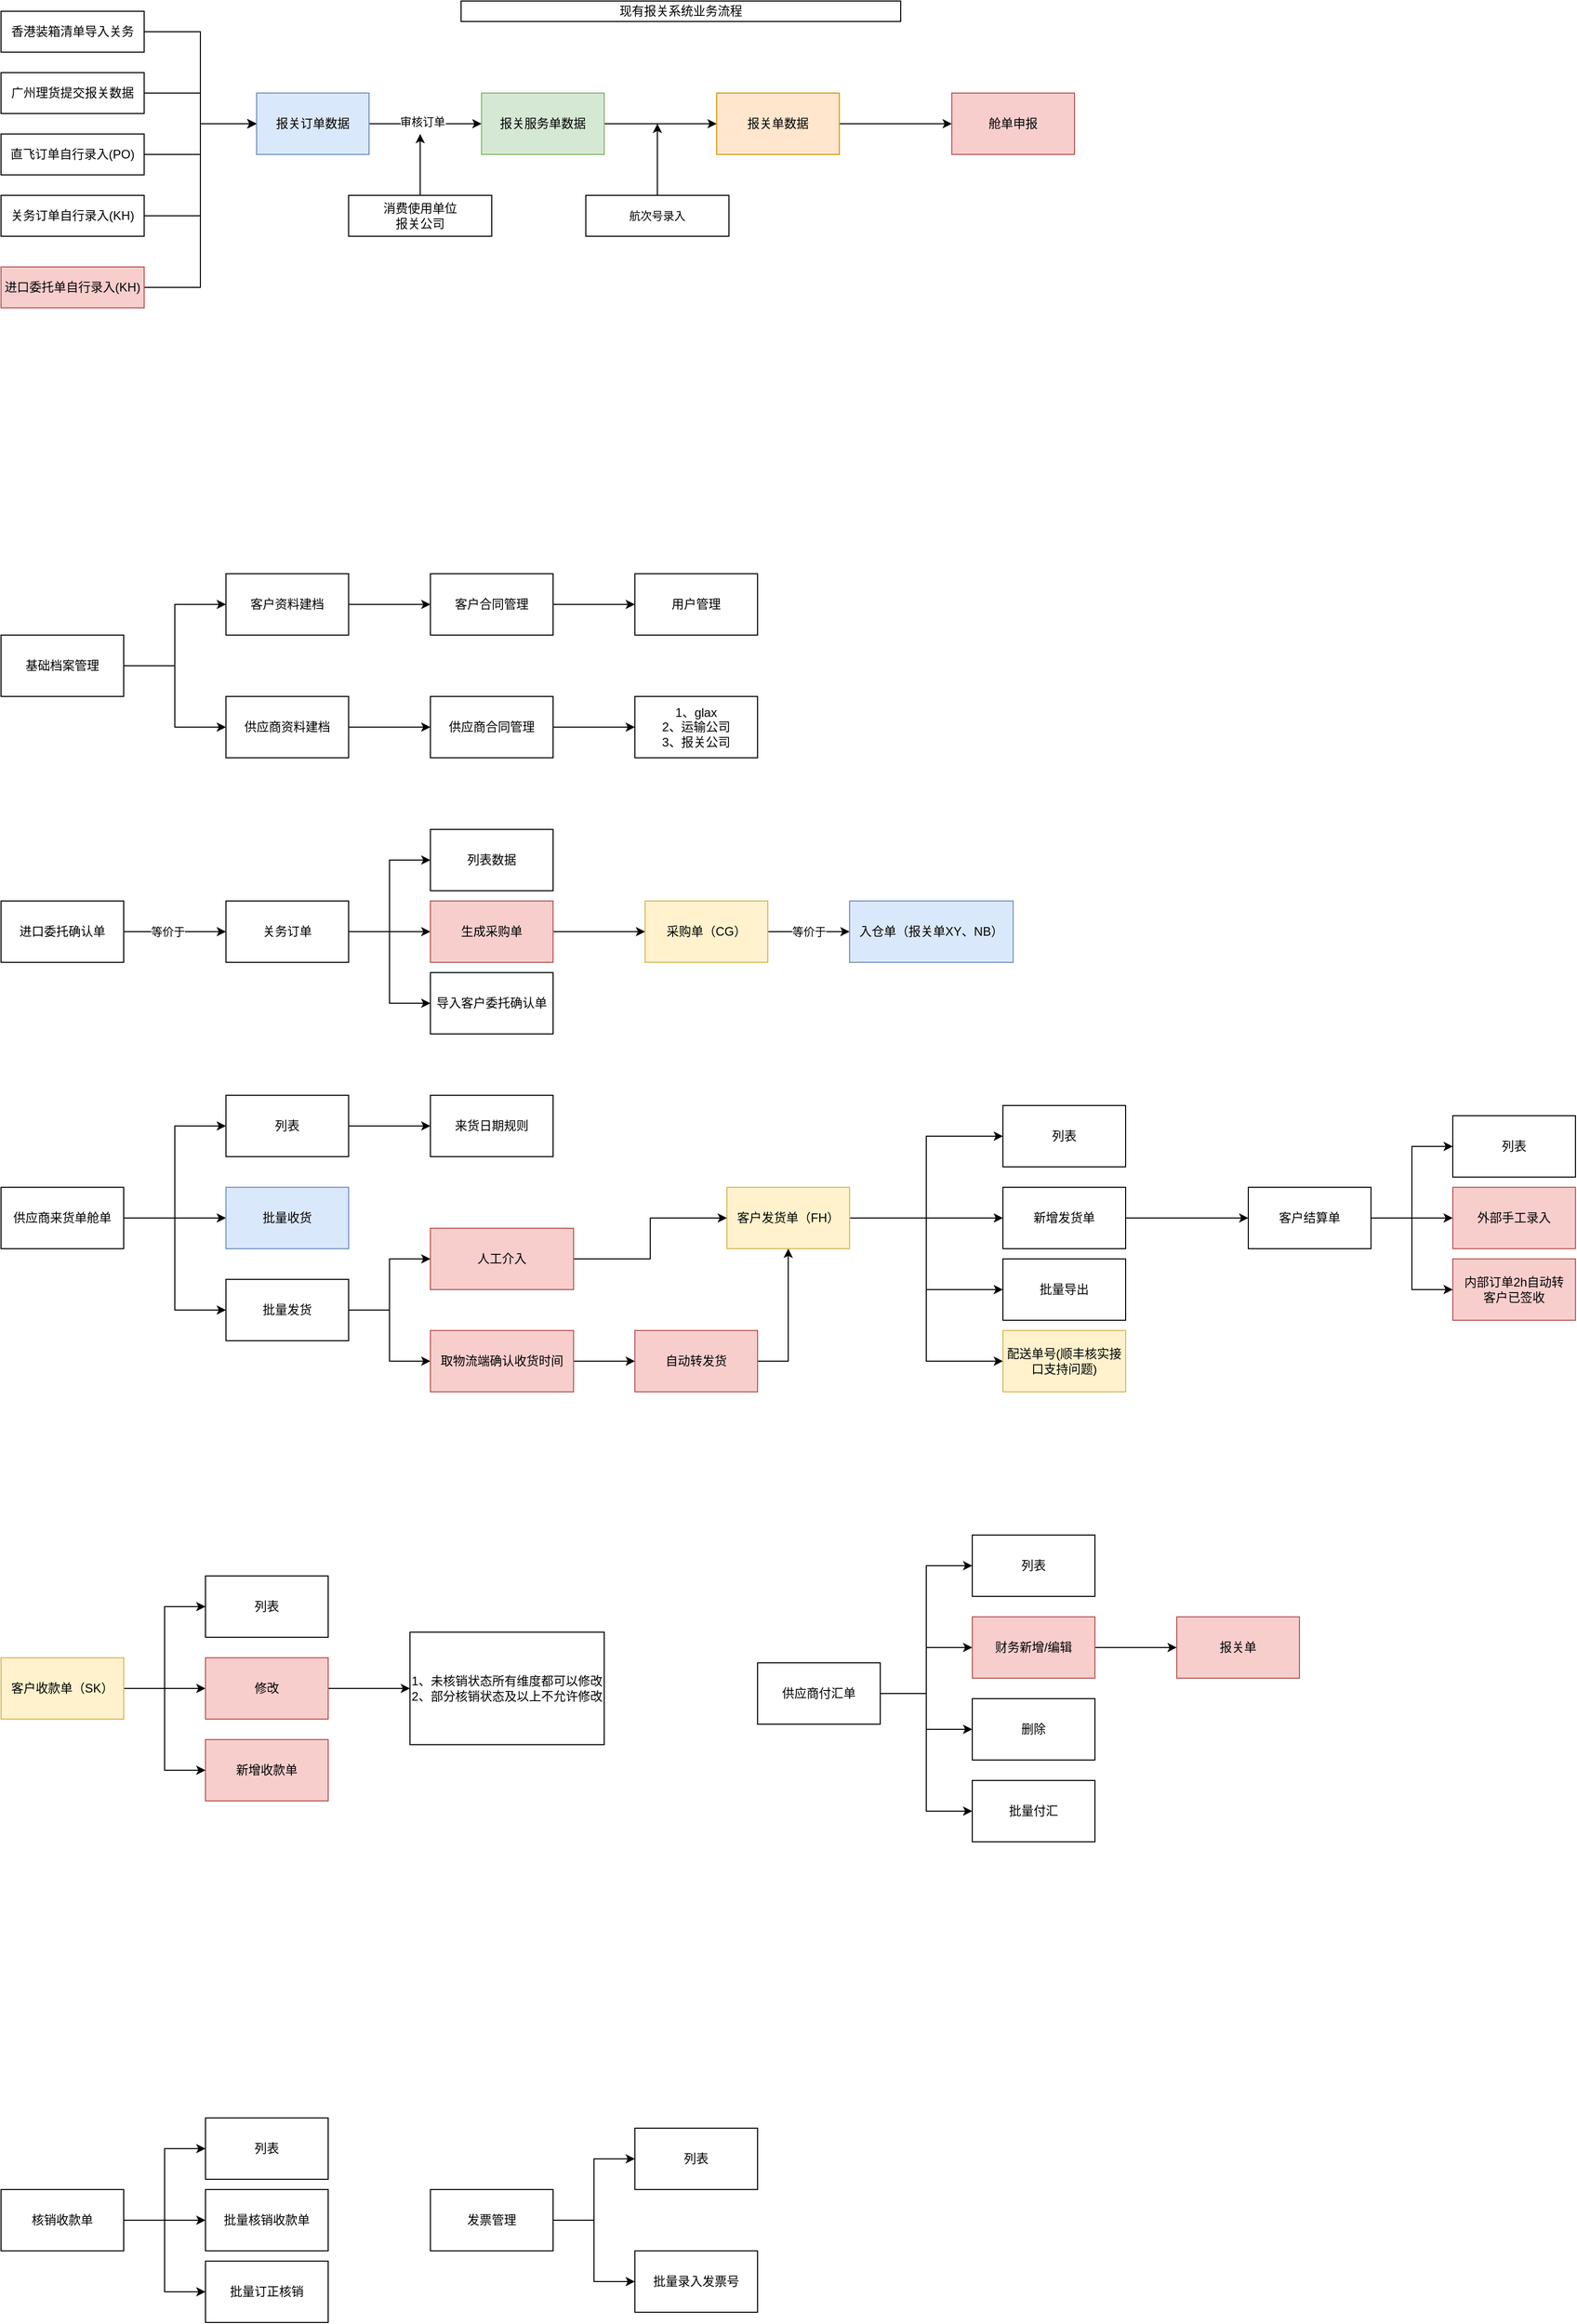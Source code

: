 <mxfile version="14.6.3" type="github">
  <diagram id="dDKk5qJWHUeZJMGwBxzV" name="Page-1">
    <mxGraphModel dx="1395" dy="722" grid="1" gridSize="10" guides="1" tooltips="1" connect="1" arrows="1" fold="1" page="1" pageScale="1" pageWidth="827" pageHeight="1169" math="0" shadow="0">
      <root>
        <mxCell id="0" />
        <mxCell id="1" parent="0" />
        <mxCell id="dxDvWX2JMSOas3GGoX1M-14" style="edgeStyle=orthogonalEdgeStyle;rounded=0;orthogonalLoop=1;jettySize=auto;html=1;exitX=1;exitY=0.5;exitDx=0;exitDy=0;entryX=0;entryY=0.5;entryDx=0;entryDy=0;" parent="1" source="dxDvWX2JMSOas3GGoX1M-2" target="dxDvWX2JMSOas3GGoX1M-7" edge="1">
          <mxGeometry relative="1" as="geometry" />
        </mxCell>
        <mxCell id="dxDvWX2JMSOas3GGoX1M-2" value="广州理货提交报关数据" style="rounded=0;whiteSpace=wrap;html=1;" parent="1" vertex="1">
          <mxGeometry x="40" y="70" width="140" height="40" as="geometry" />
        </mxCell>
        <mxCell id="dxDvWX2JMSOas3GGoX1M-13" style="edgeStyle=orthogonalEdgeStyle;rounded=0;orthogonalLoop=1;jettySize=auto;html=1;exitX=1;exitY=0.5;exitDx=0;exitDy=0;entryX=0;entryY=0.5;entryDx=0;entryDy=0;" parent="1" source="dxDvWX2JMSOas3GGoX1M-4" target="dxDvWX2JMSOas3GGoX1M-7" edge="1">
          <mxGeometry relative="1" as="geometry" />
        </mxCell>
        <mxCell id="dxDvWX2JMSOas3GGoX1M-4" value="香港装箱清单导入关务" style="rounded=0;whiteSpace=wrap;html=1;" parent="1" vertex="1">
          <mxGeometry x="40" y="10" width="140" height="40" as="geometry" />
        </mxCell>
        <mxCell id="dxDvWX2JMSOas3GGoX1M-15" style="edgeStyle=orthogonalEdgeStyle;rounded=0;orthogonalLoop=1;jettySize=auto;html=1;exitX=1;exitY=0.5;exitDx=0;exitDy=0;entryX=0;entryY=0.5;entryDx=0;entryDy=0;" parent="1" source="dxDvWX2JMSOas3GGoX1M-5" target="dxDvWX2JMSOas3GGoX1M-7" edge="1">
          <mxGeometry relative="1" as="geometry" />
        </mxCell>
        <mxCell id="dxDvWX2JMSOas3GGoX1M-5" value="直飞订单自行录入(PO)" style="rounded=0;whiteSpace=wrap;html=1;" parent="1" vertex="1">
          <mxGeometry x="40" y="130" width="140" height="40" as="geometry" />
        </mxCell>
        <mxCell id="dxDvWX2JMSOas3GGoX1M-16" style="edgeStyle=orthogonalEdgeStyle;rounded=0;orthogonalLoop=1;jettySize=auto;html=1;exitX=1;exitY=0.5;exitDx=0;exitDy=0;entryX=0;entryY=0.5;entryDx=0;entryDy=0;" parent="1" source="dxDvWX2JMSOas3GGoX1M-6" target="dxDvWX2JMSOas3GGoX1M-7" edge="1">
          <mxGeometry relative="1" as="geometry" />
        </mxCell>
        <mxCell id="dxDvWX2JMSOas3GGoX1M-6" value="关务订单自行录入(KH)" style="rounded=0;whiteSpace=wrap;html=1;" parent="1" vertex="1">
          <mxGeometry x="40" y="190" width="140" height="40" as="geometry" />
        </mxCell>
        <mxCell id="dxDvWX2JMSOas3GGoX1M-17" style="edgeStyle=orthogonalEdgeStyle;rounded=0;orthogonalLoop=1;jettySize=auto;html=1;exitX=1;exitY=0.5;exitDx=0;exitDy=0;entryX=0;entryY=0.5;entryDx=0;entryDy=0;" parent="1" source="dxDvWX2JMSOas3GGoX1M-7" target="dxDvWX2JMSOas3GGoX1M-8" edge="1">
          <mxGeometry relative="1" as="geometry" />
        </mxCell>
        <mxCell id="dxDvWX2JMSOas3GGoX1M-20" value="审核订单" style="edgeLabel;html=1;align=center;verticalAlign=middle;resizable=0;points=[];" parent="dxDvWX2JMSOas3GGoX1M-17" vertex="1" connectable="0">
          <mxGeometry x="-0.25" y="2" relative="1" as="geometry">
            <mxPoint x="10" as="offset" />
          </mxGeometry>
        </mxCell>
        <mxCell id="dxDvWX2JMSOas3GGoX1M-7" value="报关订单数据" style="rounded=0;whiteSpace=wrap;html=1;fillColor=#dae8fc;strokeColor=#6c8ebf;" parent="1" vertex="1">
          <mxGeometry x="290" y="90" width="110" height="60" as="geometry" />
        </mxCell>
        <mxCell id="dxDvWX2JMSOas3GGoX1M-18" style="edgeStyle=orthogonalEdgeStyle;rounded=0;orthogonalLoop=1;jettySize=auto;html=1;exitX=1;exitY=0.5;exitDx=0;exitDy=0;" parent="1" source="dxDvWX2JMSOas3GGoX1M-8" target="dxDvWX2JMSOas3GGoX1M-11" edge="1">
          <mxGeometry relative="1" as="geometry" />
        </mxCell>
        <mxCell id="dxDvWX2JMSOas3GGoX1M-8" value="报关服务单数据" style="rounded=0;whiteSpace=wrap;html=1;fillColor=#d5e8d4;strokeColor=#82b366;" parent="1" vertex="1">
          <mxGeometry x="510" y="90" width="120" height="60" as="geometry" />
        </mxCell>
        <mxCell id="ek6Z7KHhxHEzL8YJrjh7-17" style="edgeStyle=orthogonalEdgeStyle;rounded=0;orthogonalLoop=1;jettySize=auto;html=1;exitX=1;exitY=0.5;exitDx=0;exitDy=0;" edge="1" parent="1" source="dxDvWX2JMSOas3GGoX1M-11" target="dxDvWX2JMSOas3GGoX1M-12">
          <mxGeometry relative="1" as="geometry" />
        </mxCell>
        <mxCell id="dxDvWX2JMSOas3GGoX1M-11" value="报关单数据" style="rounded=0;whiteSpace=wrap;html=1;fillColor=#ffe6cc;strokeColor=#d79b00;" parent="1" vertex="1">
          <mxGeometry x="740" y="90" width="120" height="60" as="geometry" />
        </mxCell>
        <mxCell id="dxDvWX2JMSOas3GGoX1M-12" value="舱单申报" style="rounded=0;whiteSpace=wrap;html=1;fillColor=#f8cecc;strokeColor=#b85450;" parent="1" vertex="1">
          <mxGeometry x="970" y="90" width="120" height="60" as="geometry" />
        </mxCell>
        <mxCell id="dxDvWX2JMSOas3GGoX1M-24" value="现有报关系统业务流程" style="rounded=0;whiteSpace=wrap;html=1;" parent="1" vertex="1">
          <mxGeometry x="490" width="430" height="20" as="geometry" />
        </mxCell>
        <mxCell id="ek6Z7KHhxHEzL8YJrjh7-9" style="edgeStyle=orthogonalEdgeStyle;rounded=0;orthogonalLoop=1;jettySize=auto;html=1;exitX=0.5;exitY=0;exitDx=0;exitDy=0;" edge="1" parent="1">
          <mxGeometry relative="1" as="geometry">
            <mxPoint x="450" y="130" as="targetPoint" />
            <mxPoint x="450" y="190" as="sourcePoint" />
          </mxGeometry>
        </mxCell>
        <mxCell id="ek6Z7KHhxHEzL8YJrjh7-11" value="消费使用单位&lt;br&gt;报关公司" style="rounded=0;whiteSpace=wrap;html=1;" vertex="1" parent="1">
          <mxGeometry x="380" y="190" width="140" height="40" as="geometry" />
        </mxCell>
        <mxCell id="ek6Z7KHhxHEzL8YJrjh7-15" style="edgeStyle=orthogonalEdgeStyle;rounded=0;orthogonalLoop=1;jettySize=auto;html=1;exitX=0.5;exitY=0;exitDx=0;exitDy=0;" edge="1" parent="1" source="ek6Z7KHhxHEzL8YJrjh7-14">
          <mxGeometry relative="1" as="geometry">
            <mxPoint x="682" y="120" as="targetPoint" />
          </mxGeometry>
        </mxCell>
        <mxCell id="ek6Z7KHhxHEzL8YJrjh7-14" value="&lt;span style=&quot;font-size: 11px ; background-color: rgb(255 , 255 , 255)&quot;&gt;航次号录入&lt;/span&gt;" style="rounded=0;whiteSpace=wrap;html=1;" vertex="1" parent="1">
          <mxGeometry x="612" y="190" width="140" height="40" as="geometry" />
        </mxCell>
        <mxCell id="ek6Z7KHhxHEzL8YJrjh7-27" style="edgeStyle=orthogonalEdgeStyle;rounded=0;orthogonalLoop=1;jettySize=auto;html=1;exitX=1;exitY=0.5;exitDx=0;exitDy=0;entryX=0;entryY=0.5;entryDx=0;entryDy=0;" edge="1" parent="1" source="ek6Z7KHhxHEzL8YJrjh7-18" target="ek6Z7KHhxHEzL8YJrjh7-19">
          <mxGeometry relative="1" as="geometry" />
        </mxCell>
        <mxCell id="ek6Z7KHhxHEzL8YJrjh7-28" style="edgeStyle=orthogonalEdgeStyle;rounded=0;orthogonalLoop=1;jettySize=auto;html=1;exitX=1;exitY=0.5;exitDx=0;exitDy=0;entryX=0;entryY=0.5;entryDx=0;entryDy=0;" edge="1" parent="1" source="ek6Z7KHhxHEzL8YJrjh7-18" target="ek6Z7KHhxHEzL8YJrjh7-20">
          <mxGeometry relative="1" as="geometry" />
        </mxCell>
        <mxCell id="ek6Z7KHhxHEzL8YJrjh7-18" value="基础档案管理" style="rounded=0;whiteSpace=wrap;html=1;" vertex="1" parent="1">
          <mxGeometry x="40" y="620" width="120" height="60" as="geometry" />
        </mxCell>
        <mxCell id="ek6Z7KHhxHEzL8YJrjh7-26" value="" style="edgeStyle=orthogonalEdgeStyle;rounded=0;orthogonalLoop=1;jettySize=auto;html=1;" edge="1" parent="1" source="ek6Z7KHhxHEzL8YJrjh7-19" target="ek6Z7KHhxHEzL8YJrjh7-25">
          <mxGeometry relative="1" as="geometry" />
        </mxCell>
        <mxCell id="ek6Z7KHhxHEzL8YJrjh7-19" value="客户资料建档" style="rounded=0;whiteSpace=wrap;html=1;" vertex="1" parent="1">
          <mxGeometry x="260" y="560" width="120" height="60" as="geometry" />
        </mxCell>
        <mxCell id="ek6Z7KHhxHEzL8YJrjh7-22" value="" style="edgeStyle=orthogonalEdgeStyle;rounded=0;orthogonalLoop=1;jettySize=auto;html=1;" edge="1" parent="1" source="ek6Z7KHhxHEzL8YJrjh7-20" target="ek6Z7KHhxHEzL8YJrjh7-21">
          <mxGeometry relative="1" as="geometry" />
        </mxCell>
        <mxCell id="ek6Z7KHhxHEzL8YJrjh7-20" value="供应商资料建档" style="rounded=0;whiteSpace=wrap;html=1;" vertex="1" parent="1">
          <mxGeometry x="260" y="680" width="120" height="60" as="geometry" />
        </mxCell>
        <mxCell id="ek6Z7KHhxHEzL8YJrjh7-117" value="" style="edgeStyle=orthogonalEdgeStyle;rounded=0;orthogonalLoop=1;jettySize=auto;html=1;" edge="1" parent="1" source="ek6Z7KHhxHEzL8YJrjh7-21" target="ek6Z7KHhxHEzL8YJrjh7-116">
          <mxGeometry relative="1" as="geometry" />
        </mxCell>
        <mxCell id="ek6Z7KHhxHEzL8YJrjh7-21" value="供应商合同管理" style="rounded=0;whiteSpace=wrap;html=1;" vertex="1" parent="1">
          <mxGeometry x="460" y="680" width="120" height="60" as="geometry" />
        </mxCell>
        <mxCell id="ek6Z7KHhxHEzL8YJrjh7-119" value="" style="edgeStyle=orthogonalEdgeStyle;rounded=0;orthogonalLoop=1;jettySize=auto;html=1;" edge="1" parent="1" source="ek6Z7KHhxHEzL8YJrjh7-25" target="ek6Z7KHhxHEzL8YJrjh7-118">
          <mxGeometry relative="1" as="geometry" />
        </mxCell>
        <mxCell id="ek6Z7KHhxHEzL8YJrjh7-25" value="客户合同管理" style="rounded=0;whiteSpace=wrap;html=1;" vertex="1" parent="1">
          <mxGeometry x="460" y="560" width="120" height="60" as="geometry" />
        </mxCell>
        <mxCell id="ek6Z7KHhxHEzL8YJrjh7-35" value="" style="edgeStyle=orthogonalEdgeStyle;rounded=0;orthogonalLoop=1;jettySize=auto;html=1;" edge="1" parent="1" source="ek6Z7KHhxHEzL8YJrjh7-32" target="ek6Z7KHhxHEzL8YJrjh7-34">
          <mxGeometry relative="1" as="geometry" />
        </mxCell>
        <mxCell id="ek6Z7KHhxHEzL8YJrjh7-36" value="等价于" style="edgeLabel;html=1;align=center;verticalAlign=middle;resizable=0;points=[];" vertex="1" connectable="0" parent="ek6Z7KHhxHEzL8YJrjh7-35">
          <mxGeometry x="-0.15" y="-5" relative="1" as="geometry">
            <mxPoint y="-5" as="offset" />
          </mxGeometry>
        </mxCell>
        <mxCell id="ek6Z7KHhxHEzL8YJrjh7-32" value="进口委托确认单" style="rounded=0;whiteSpace=wrap;html=1;" vertex="1" parent="1">
          <mxGeometry x="40" y="880" width="120" height="60" as="geometry" />
        </mxCell>
        <mxCell id="ek6Z7KHhxHEzL8YJrjh7-63" style="edgeStyle=orthogonalEdgeStyle;rounded=0;orthogonalLoop=1;jettySize=auto;html=1;exitX=1;exitY=0.5;exitDx=0;exitDy=0;entryX=0;entryY=0.5;entryDx=0;entryDy=0;" edge="1" parent="1" source="ek6Z7KHhxHEzL8YJrjh7-33" target="ek6Z7KHhxHEzL8YJrjh7-61">
          <mxGeometry relative="1" as="geometry" />
        </mxCell>
        <mxCell id="ek6Z7KHhxHEzL8YJrjh7-64" style="edgeStyle=orthogonalEdgeStyle;rounded=0;orthogonalLoop=1;jettySize=auto;html=1;exitX=1;exitY=0.5;exitDx=0;exitDy=0;entryX=0;entryY=0.5;entryDx=0;entryDy=0;" edge="1" parent="1" source="ek6Z7KHhxHEzL8YJrjh7-33" target="ek6Z7KHhxHEzL8YJrjh7-62">
          <mxGeometry relative="1" as="geometry" />
        </mxCell>
        <mxCell id="ek6Z7KHhxHEzL8YJrjh7-65" style="edgeStyle=orthogonalEdgeStyle;rounded=0;orthogonalLoop=1;jettySize=auto;html=1;exitX=1;exitY=0.5;exitDx=0;exitDy=0;entryX=0;entryY=0.5;entryDx=0;entryDy=0;" edge="1" parent="1" source="ek6Z7KHhxHEzL8YJrjh7-33" target="ek6Z7KHhxHEzL8YJrjh7-47">
          <mxGeometry relative="1" as="geometry" />
        </mxCell>
        <mxCell id="ek6Z7KHhxHEzL8YJrjh7-33" value="供应商来货单舱单" style="rounded=0;whiteSpace=wrap;html=1;" vertex="1" parent="1">
          <mxGeometry x="40" y="1160" width="120" height="60" as="geometry" />
        </mxCell>
        <mxCell id="ek6Z7KHhxHEzL8YJrjh7-41" style="edgeStyle=orthogonalEdgeStyle;rounded=0;orthogonalLoop=1;jettySize=auto;html=1;exitX=1;exitY=0.5;exitDx=0;exitDy=0;entryX=0;entryY=0.5;entryDx=0;entryDy=0;" edge="1" parent="1" source="ek6Z7KHhxHEzL8YJrjh7-34" target="ek6Z7KHhxHEzL8YJrjh7-37">
          <mxGeometry relative="1" as="geometry" />
        </mxCell>
        <mxCell id="ek6Z7KHhxHEzL8YJrjh7-42" style="edgeStyle=orthogonalEdgeStyle;rounded=0;orthogonalLoop=1;jettySize=auto;html=1;exitX=1;exitY=0.5;exitDx=0;exitDy=0;" edge="1" parent="1" source="ek6Z7KHhxHEzL8YJrjh7-34" target="ek6Z7KHhxHEzL8YJrjh7-40">
          <mxGeometry relative="1" as="geometry" />
        </mxCell>
        <mxCell id="ek6Z7KHhxHEzL8YJrjh7-60" style="edgeStyle=orthogonalEdgeStyle;rounded=0;orthogonalLoop=1;jettySize=auto;html=1;exitX=1;exitY=0.5;exitDx=0;exitDy=0;entryX=0;entryY=0.5;entryDx=0;entryDy=0;" edge="1" parent="1" source="ek6Z7KHhxHEzL8YJrjh7-34" target="ek6Z7KHhxHEzL8YJrjh7-59">
          <mxGeometry relative="1" as="geometry" />
        </mxCell>
        <mxCell id="ek6Z7KHhxHEzL8YJrjh7-34" value="关务订单" style="whiteSpace=wrap;html=1;rounded=0;" vertex="1" parent="1">
          <mxGeometry x="260" y="880" width="120" height="60" as="geometry" />
        </mxCell>
        <mxCell id="ek6Z7KHhxHEzL8YJrjh7-37" value="列表数据" style="whiteSpace=wrap;html=1;rounded=0;" vertex="1" parent="1">
          <mxGeometry x="460" y="810" width="120" height="60" as="geometry" />
        </mxCell>
        <mxCell id="ek6Z7KHhxHEzL8YJrjh7-66" style="edgeStyle=orthogonalEdgeStyle;rounded=0;orthogonalLoop=1;jettySize=auto;html=1;exitX=1;exitY=0.5;exitDx=0;exitDy=0;" edge="1" parent="1" source="ek6Z7KHhxHEzL8YJrjh7-40" target="ek6Z7KHhxHEzL8YJrjh7-43">
          <mxGeometry relative="1" as="geometry" />
        </mxCell>
        <mxCell id="ek6Z7KHhxHEzL8YJrjh7-40" value="生成采购单" style="whiteSpace=wrap;html=1;rounded=0;fillColor=#f8cecc;strokeColor=#b85450;" vertex="1" parent="1">
          <mxGeometry x="460" y="880" width="120" height="60" as="geometry" />
        </mxCell>
        <mxCell id="ek6Z7KHhxHEzL8YJrjh7-45" value="&lt;meta charset=&quot;utf-8&quot;&gt;&lt;span style=&quot;color: rgb(0, 0, 0); font-family: helvetica; font-size: 11px; font-style: normal; font-weight: 400; letter-spacing: normal; text-align: center; text-indent: 0px; text-transform: none; word-spacing: 0px; background-color: rgb(255, 255, 255); display: inline; float: none;&quot;&gt;等价于&lt;/span&gt;" style="edgeStyle=orthogonalEdgeStyle;rounded=0;orthogonalLoop=1;jettySize=auto;html=1;" edge="1" parent="1" source="ek6Z7KHhxHEzL8YJrjh7-43" target="ek6Z7KHhxHEzL8YJrjh7-44">
          <mxGeometry relative="1" as="geometry" />
        </mxCell>
        <mxCell id="ek6Z7KHhxHEzL8YJrjh7-43" value="采购单（CG）" style="rounded=0;whiteSpace=wrap;html=1;fillColor=#fff2cc;strokeColor=#d6b656;" vertex="1" parent="1">
          <mxGeometry x="670" y="880" width="120" height="60" as="geometry" />
        </mxCell>
        <mxCell id="ek6Z7KHhxHEzL8YJrjh7-44" value="入仓单（报关单XY、NB）" style="rounded=0;whiteSpace=wrap;html=1;fillColor=#dae8fc;strokeColor=#6c8ebf;" vertex="1" parent="1">
          <mxGeometry x="870" y="880" width="160" height="60" as="geometry" />
        </mxCell>
        <mxCell id="ek6Z7KHhxHEzL8YJrjh7-130" value="" style="edgeStyle=orthogonalEdgeStyle;rounded=0;orthogonalLoop=1;jettySize=auto;html=1;" edge="1" parent="1" source="ek6Z7KHhxHEzL8YJrjh7-47" target="ek6Z7KHhxHEzL8YJrjh7-129">
          <mxGeometry relative="1" as="geometry" />
        </mxCell>
        <mxCell id="ek6Z7KHhxHEzL8YJrjh7-47" value="列表" style="whiteSpace=wrap;html=1;rounded=0;" vertex="1" parent="1">
          <mxGeometry x="260" y="1070" width="120" height="60" as="geometry" />
        </mxCell>
        <mxCell id="ek6Z7KHhxHEzL8YJrjh7-75" value="" style="edgeStyle=orthogonalEdgeStyle;rounded=0;orthogonalLoop=1;jettySize=auto;html=1;" edge="1" parent="1" source="ek6Z7KHhxHEzL8YJrjh7-50" target="ek6Z7KHhxHEzL8YJrjh7-74">
          <mxGeometry relative="1" as="geometry" />
        </mxCell>
        <mxCell id="ek6Z7KHhxHEzL8YJrjh7-78" style="edgeStyle=orthogonalEdgeStyle;rounded=0;orthogonalLoop=1;jettySize=auto;html=1;exitX=1;exitY=0.5;exitDx=0;exitDy=0;entryX=0;entryY=0.5;entryDx=0;entryDy=0;" edge="1" parent="1" source="ek6Z7KHhxHEzL8YJrjh7-50" target="ek6Z7KHhxHEzL8YJrjh7-76">
          <mxGeometry relative="1" as="geometry" />
        </mxCell>
        <mxCell id="ek6Z7KHhxHEzL8YJrjh7-79" style="edgeStyle=orthogonalEdgeStyle;rounded=0;orthogonalLoop=1;jettySize=auto;html=1;exitX=1;exitY=0.5;exitDx=0;exitDy=0;entryX=0;entryY=0.5;entryDx=0;entryDy=0;" edge="1" parent="1" source="ek6Z7KHhxHEzL8YJrjh7-50" target="ek6Z7KHhxHEzL8YJrjh7-77">
          <mxGeometry relative="1" as="geometry" />
        </mxCell>
        <mxCell id="ek6Z7KHhxHEzL8YJrjh7-50" value="客户收款单（SK）" style="rounded=0;whiteSpace=wrap;html=1;fillColor=#fff2cc;strokeColor=#d6b656;" vertex="1" parent="1">
          <mxGeometry x="40" y="1620" width="120" height="60" as="geometry" />
        </mxCell>
        <mxCell id="ek6Z7KHhxHEzL8YJrjh7-81" value="" style="edgeStyle=orthogonalEdgeStyle;rounded=0;orthogonalLoop=1;jettySize=auto;html=1;" edge="1" parent="1" source="ek6Z7KHhxHEzL8YJrjh7-51" target="ek6Z7KHhxHEzL8YJrjh7-80">
          <mxGeometry relative="1" as="geometry">
            <Array as="points">
              <mxPoint x="1420" y="1190" />
              <mxPoint x="1420" y="1120" />
            </Array>
          </mxGeometry>
        </mxCell>
        <mxCell id="ek6Z7KHhxHEzL8YJrjh7-83" style="edgeStyle=orthogonalEdgeStyle;rounded=0;orthogonalLoop=1;jettySize=auto;html=1;exitX=1;exitY=0.5;exitDx=0;exitDy=0;entryX=0;entryY=0.5;entryDx=0;entryDy=0;" edge="1" parent="1" source="ek6Z7KHhxHEzL8YJrjh7-51" target="ek6Z7KHhxHEzL8YJrjh7-82">
          <mxGeometry relative="1" as="geometry" />
        </mxCell>
        <mxCell id="ek6Z7KHhxHEzL8YJrjh7-111" style="edgeStyle=orthogonalEdgeStyle;rounded=0;orthogonalLoop=1;jettySize=auto;html=1;exitX=1;exitY=0.5;exitDx=0;exitDy=0;entryX=0;entryY=0.5;entryDx=0;entryDy=0;" edge="1" parent="1" source="ek6Z7KHhxHEzL8YJrjh7-51" target="ek6Z7KHhxHEzL8YJrjh7-110">
          <mxGeometry relative="1" as="geometry" />
        </mxCell>
        <mxCell id="ek6Z7KHhxHEzL8YJrjh7-51" value="客户结算单" style="rounded=0;whiteSpace=wrap;html=1;" vertex="1" parent="1">
          <mxGeometry x="1260" y="1160" width="120" height="60" as="geometry" />
        </mxCell>
        <mxCell id="ek6Z7KHhxHEzL8YJrjh7-91" style="edgeStyle=orthogonalEdgeStyle;rounded=0;orthogonalLoop=1;jettySize=auto;html=1;exitX=1;exitY=0.5;exitDx=0;exitDy=0;entryX=0;entryY=0.5;entryDx=0;entryDy=0;" edge="1" parent="1" source="ek6Z7KHhxHEzL8YJrjh7-52" target="ek6Z7KHhxHEzL8YJrjh7-86">
          <mxGeometry relative="1" as="geometry" />
        </mxCell>
        <mxCell id="ek6Z7KHhxHEzL8YJrjh7-92" style="edgeStyle=orthogonalEdgeStyle;rounded=0;orthogonalLoop=1;jettySize=auto;html=1;exitX=1;exitY=0.5;exitDx=0;exitDy=0;entryX=0;entryY=0.5;entryDx=0;entryDy=0;" edge="1" parent="1" source="ek6Z7KHhxHEzL8YJrjh7-52" target="ek6Z7KHhxHEzL8YJrjh7-87">
          <mxGeometry relative="1" as="geometry" />
        </mxCell>
        <mxCell id="ek6Z7KHhxHEzL8YJrjh7-93" style="edgeStyle=orthogonalEdgeStyle;rounded=0;orthogonalLoop=1;jettySize=auto;html=1;exitX=1;exitY=0.5;exitDx=0;exitDy=0;entryX=0;entryY=0.5;entryDx=0;entryDy=0;" edge="1" parent="1" source="ek6Z7KHhxHEzL8YJrjh7-52" target="ek6Z7KHhxHEzL8YJrjh7-84">
          <mxGeometry relative="1" as="geometry" />
        </mxCell>
        <mxCell id="ek6Z7KHhxHEzL8YJrjh7-115" style="edgeStyle=orthogonalEdgeStyle;rounded=0;orthogonalLoop=1;jettySize=auto;html=1;exitX=1;exitY=0.5;exitDx=0;exitDy=0;entryX=0;entryY=0.5;entryDx=0;entryDy=0;" edge="1" parent="1" source="ek6Z7KHhxHEzL8YJrjh7-52" target="ek6Z7KHhxHEzL8YJrjh7-114">
          <mxGeometry relative="1" as="geometry" />
        </mxCell>
        <mxCell id="ek6Z7KHhxHEzL8YJrjh7-52" value="供应商付汇单" style="rounded=0;whiteSpace=wrap;html=1;" vertex="1" parent="1">
          <mxGeometry x="780" y="1625" width="120" height="60" as="geometry" />
        </mxCell>
        <mxCell id="ek6Z7KHhxHEzL8YJrjh7-100" style="edgeStyle=orthogonalEdgeStyle;rounded=0;orthogonalLoop=1;jettySize=auto;html=1;exitX=1;exitY=0.5;exitDx=0;exitDy=0;entryX=0;entryY=0.5;entryDx=0;entryDy=0;" edge="1" parent="1" source="ek6Z7KHhxHEzL8YJrjh7-53" target="ek6Z7KHhxHEzL8YJrjh7-98">
          <mxGeometry relative="1" as="geometry" />
        </mxCell>
        <mxCell id="ek6Z7KHhxHEzL8YJrjh7-101" style="edgeStyle=orthogonalEdgeStyle;rounded=0;orthogonalLoop=1;jettySize=auto;html=1;exitX=1;exitY=0.5;exitDx=0;exitDy=0;entryX=0;entryY=0.5;entryDx=0;entryDy=0;" edge="1" parent="1" source="ek6Z7KHhxHEzL8YJrjh7-53" target="ek6Z7KHhxHEzL8YJrjh7-99">
          <mxGeometry relative="1" as="geometry" />
        </mxCell>
        <mxCell id="ek6Z7KHhxHEzL8YJrjh7-53" value="发票管理" style="rounded=0;whiteSpace=wrap;html=1;" vertex="1" parent="1">
          <mxGeometry x="460" y="2140" width="120" height="60" as="geometry" />
        </mxCell>
        <mxCell id="ek6Z7KHhxHEzL8YJrjh7-104" style="edgeStyle=orthogonalEdgeStyle;rounded=0;orthogonalLoop=1;jettySize=auto;html=1;exitX=1;exitY=0.5;exitDx=0;exitDy=0;entryX=0;entryY=0.5;entryDx=0;entryDy=0;" edge="1" parent="1" source="ek6Z7KHhxHEzL8YJrjh7-54" target="ek6Z7KHhxHEzL8YJrjh7-102">
          <mxGeometry relative="1" as="geometry" />
        </mxCell>
        <mxCell id="ek6Z7KHhxHEzL8YJrjh7-105" style="edgeStyle=orthogonalEdgeStyle;rounded=0;orthogonalLoop=1;jettySize=auto;html=1;exitX=1;exitY=0.5;exitDx=0;exitDy=0;entryX=0;entryY=0.5;entryDx=0;entryDy=0;" edge="1" parent="1" source="ek6Z7KHhxHEzL8YJrjh7-54" target="ek6Z7KHhxHEzL8YJrjh7-103">
          <mxGeometry relative="1" as="geometry" />
        </mxCell>
        <mxCell id="ek6Z7KHhxHEzL8YJrjh7-107" style="edgeStyle=orthogonalEdgeStyle;rounded=0;orthogonalLoop=1;jettySize=auto;html=1;exitX=1;exitY=0.5;exitDx=0;exitDy=0;entryX=0;entryY=0.5;entryDx=0;entryDy=0;" edge="1" parent="1" source="ek6Z7KHhxHEzL8YJrjh7-54" target="ek6Z7KHhxHEzL8YJrjh7-106">
          <mxGeometry relative="1" as="geometry" />
        </mxCell>
        <mxCell id="ek6Z7KHhxHEzL8YJrjh7-54" value="核销收款单" style="rounded=0;whiteSpace=wrap;html=1;" vertex="1" parent="1">
          <mxGeometry x="40" y="2140" width="120" height="60" as="geometry" />
        </mxCell>
        <mxCell id="ek6Z7KHhxHEzL8YJrjh7-69" value="" style="edgeStyle=orthogonalEdgeStyle;rounded=0;orthogonalLoop=1;jettySize=auto;html=1;" edge="1" parent="1" source="ek6Z7KHhxHEzL8YJrjh7-55" target="ek6Z7KHhxHEzL8YJrjh7-68">
          <mxGeometry relative="1" as="geometry" />
        </mxCell>
        <mxCell id="ek6Z7KHhxHEzL8YJrjh7-71" style="edgeStyle=orthogonalEdgeStyle;rounded=0;orthogonalLoop=1;jettySize=auto;html=1;exitX=1;exitY=0.5;exitDx=0;exitDy=0;entryX=0;entryY=0.5;entryDx=0;entryDy=0;" edge="1" parent="1" source="ek6Z7KHhxHEzL8YJrjh7-55" target="ek6Z7KHhxHEzL8YJrjh7-70">
          <mxGeometry relative="1" as="geometry" />
        </mxCell>
        <mxCell id="ek6Z7KHhxHEzL8YJrjh7-73" style="edgeStyle=orthogonalEdgeStyle;rounded=0;orthogonalLoop=1;jettySize=auto;html=1;exitX=1;exitY=0.5;exitDx=0;exitDy=0;entryX=0;entryY=0.5;entryDx=0;entryDy=0;" edge="1" parent="1" source="ek6Z7KHhxHEzL8YJrjh7-55" target="ek6Z7KHhxHEzL8YJrjh7-72">
          <mxGeometry relative="1" as="geometry" />
        </mxCell>
        <mxCell id="ek6Z7KHhxHEzL8YJrjh7-149" style="edgeStyle=orthogonalEdgeStyle;rounded=0;orthogonalLoop=1;jettySize=auto;html=1;exitX=1;exitY=0.5;exitDx=0;exitDy=0;entryX=0;entryY=0.5;entryDx=0;entryDy=0;" edge="1" parent="1" source="ek6Z7KHhxHEzL8YJrjh7-55" target="ek6Z7KHhxHEzL8YJrjh7-148">
          <mxGeometry relative="1" as="geometry" />
        </mxCell>
        <mxCell id="ek6Z7KHhxHEzL8YJrjh7-55" value="客户发货单（FH）" style="rounded=0;whiteSpace=wrap;html=1;fillColor=#fff2cc;strokeColor=#d6b656;" vertex="1" parent="1">
          <mxGeometry x="750" y="1160" width="120" height="60" as="geometry" />
        </mxCell>
        <mxCell id="ek6Z7KHhxHEzL8YJrjh7-59" value="导入客户委托确认单" style="whiteSpace=wrap;html=1;rounded=0;" vertex="1" parent="1">
          <mxGeometry x="460" y="950" width="120" height="60" as="geometry" />
        </mxCell>
        <mxCell id="ek6Z7KHhxHEzL8YJrjh7-61" value="批量收货" style="whiteSpace=wrap;html=1;rounded=0;fillColor=#dae8fc;strokeColor=#6c8ebf;" vertex="1" parent="1">
          <mxGeometry x="260" y="1160" width="120" height="60" as="geometry" />
        </mxCell>
        <mxCell id="ek6Z7KHhxHEzL8YJrjh7-138" style="edgeStyle=orthogonalEdgeStyle;rounded=0;orthogonalLoop=1;jettySize=auto;html=1;exitX=1;exitY=0.5;exitDx=0;exitDy=0;" edge="1" parent="1" source="ek6Z7KHhxHEzL8YJrjh7-62" target="ek6Z7KHhxHEzL8YJrjh7-137">
          <mxGeometry relative="1" as="geometry" />
        </mxCell>
        <mxCell id="ek6Z7KHhxHEzL8YJrjh7-139" style="edgeStyle=orthogonalEdgeStyle;rounded=0;orthogonalLoop=1;jettySize=auto;html=1;exitX=1;exitY=0.5;exitDx=0;exitDy=0;entryX=0;entryY=0.5;entryDx=0;entryDy=0;" edge="1" parent="1" source="ek6Z7KHhxHEzL8YJrjh7-62" target="ek6Z7KHhxHEzL8YJrjh7-133">
          <mxGeometry relative="1" as="geometry" />
        </mxCell>
        <mxCell id="ek6Z7KHhxHEzL8YJrjh7-62" value="批量发货" style="whiteSpace=wrap;html=1;rounded=0;" vertex="1" parent="1">
          <mxGeometry x="260" y="1250" width="120" height="60" as="geometry" />
        </mxCell>
        <mxCell id="ek6Z7KHhxHEzL8YJrjh7-108" style="edgeStyle=orthogonalEdgeStyle;rounded=0;orthogonalLoop=1;jettySize=auto;html=1;exitX=1;exitY=0.5;exitDx=0;exitDy=0;" edge="1" parent="1" source="ek6Z7KHhxHEzL8YJrjh7-68" target="ek6Z7KHhxHEzL8YJrjh7-51">
          <mxGeometry relative="1" as="geometry" />
        </mxCell>
        <mxCell id="ek6Z7KHhxHEzL8YJrjh7-68" value="新增发货单" style="rounded=0;whiteSpace=wrap;html=1;" vertex="1" parent="1">
          <mxGeometry x="1020" y="1160" width="120" height="60" as="geometry" />
        </mxCell>
        <mxCell id="ek6Z7KHhxHEzL8YJrjh7-70" value="列表" style="rounded=0;whiteSpace=wrap;html=1;" vertex="1" parent="1">
          <mxGeometry x="1020" y="1080" width="120" height="60" as="geometry" />
        </mxCell>
        <mxCell id="ek6Z7KHhxHEzL8YJrjh7-72" value="批量导出" style="rounded=0;whiteSpace=wrap;html=1;" vertex="1" parent="1">
          <mxGeometry x="1020" y="1230" width="120" height="60" as="geometry" />
        </mxCell>
        <mxCell id="ek6Z7KHhxHEzL8YJrjh7-151" value="" style="edgeStyle=orthogonalEdgeStyle;rounded=0;orthogonalLoop=1;jettySize=auto;html=1;" edge="1" parent="1" source="ek6Z7KHhxHEzL8YJrjh7-74" target="ek6Z7KHhxHEzL8YJrjh7-150">
          <mxGeometry relative="1" as="geometry" />
        </mxCell>
        <mxCell id="ek6Z7KHhxHEzL8YJrjh7-74" value="修改" style="rounded=0;whiteSpace=wrap;html=1;fillColor=#f8cecc;strokeColor=#b85450;" vertex="1" parent="1">
          <mxGeometry x="240" y="1620" width="120" height="60" as="geometry" />
        </mxCell>
        <mxCell id="ek6Z7KHhxHEzL8YJrjh7-76" value="列表" style="rounded=0;whiteSpace=wrap;html=1;" vertex="1" parent="1">
          <mxGeometry x="240" y="1540" width="120" height="60" as="geometry" />
        </mxCell>
        <mxCell id="ek6Z7KHhxHEzL8YJrjh7-77" value="新增收款单" style="rounded=0;whiteSpace=wrap;html=1;fillColor=#f8cecc;strokeColor=#b85450;" vertex="1" parent="1">
          <mxGeometry x="240" y="1700" width="120" height="60" as="geometry" />
        </mxCell>
        <mxCell id="ek6Z7KHhxHEzL8YJrjh7-80" value="列表" style="rounded=0;whiteSpace=wrap;html=1;" vertex="1" parent="1">
          <mxGeometry x="1460" y="1090" width="120" height="60" as="geometry" />
        </mxCell>
        <mxCell id="ek6Z7KHhxHEzL8YJrjh7-82" value="外部手工录入" style="rounded=0;whiteSpace=wrap;html=1;fillColor=#f8cecc;strokeColor=#b85450;" vertex="1" parent="1">
          <mxGeometry x="1460" y="1160" width="120" height="60" as="geometry" />
        </mxCell>
        <mxCell id="ek6Z7KHhxHEzL8YJrjh7-84" value="列表" style="rounded=0;whiteSpace=wrap;html=1;" vertex="1" parent="1">
          <mxGeometry x="990" y="1500" width="120" height="60" as="geometry" />
        </mxCell>
        <mxCell id="ek6Z7KHhxHEzL8YJrjh7-113" value="" style="edgeStyle=orthogonalEdgeStyle;rounded=0;orthogonalLoop=1;jettySize=auto;html=1;" edge="1" parent="1" source="ek6Z7KHhxHEzL8YJrjh7-86" target="ek6Z7KHhxHEzL8YJrjh7-112">
          <mxGeometry relative="1" as="geometry" />
        </mxCell>
        <mxCell id="ek6Z7KHhxHEzL8YJrjh7-86" value="财务新增/编辑" style="rounded=0;whiteSpace=wrap;html=1;fillColor=#f8cecc;strokeColor=#b85450;" vertex="1" parent="1">
          <mxGeometry x="990" y="1580" width="120" height="60" as="geometry" />
        </mxCell>
        <mxCell id="ek6Z7KHhxHEzL8YJrjh7-87" value="删除" style="rounded=0;whiteSpace=wrap;html=1;" vertex="1" parent="1">
          <mxGeometry x="990" y="1660" width="120" height="60" as="geometry" />
        </mxCell>
        <mxCell id="ek6Z7KHhxHEzL8YJrjh7-98" value="列表" style="rounded=0;whiteSpace=wrap;html=1;" vertex="1" parent="1">
          <mxGeometry x="660" y="2080" width="120" height="60" as="geometry" />
        </mxCell>
        <mxCell id="ek6Z7KHhxHEzL8YJrjh7-99" value="批量录入发票号" style="rounded=0;whiteSpace=wrap;html=1;" vertex="1" parent="1">
          <mxGeometry x="660" y="2200" width="120" height="60" as="geometry" />
        </mxCell>
        <mxCell id="ek6Z7KHhxHEzL8YJrjh7-102" value="列表" style="rounded=0;whiteSpace=wrap;html=1;" vertex="1" parent="1">
          <mxGeometry x="240" y="2070" width="120" height="60" as="geometry" />
        </mxCell>
        <mxCell id="ek6Z7KHhxHEzL8YJrjh7-103" value="批量核销收款单" style="rounded=0;whiteSpace=wrap;html=1;" vertex="1" parent="1">
          <mxGeometry x="240" y="2140" width="120" height="60" as="geometry" />
        </mxCell>
        <mxCell id="ek6Z7KHhxHEzL8YJrjh7-106" value="批量订正核销" style="rounded=0;whiteSpace=wrap;html=1;" vertex="1" parent="1">
          <mxGeometry x="240" y="2210" width="120" height="60" as="geometry" />
        </mxCell>
        <mxCell id="ek6Z7KHhxHEzL8YJrjh7-110" value="内部订单2h自动转&lt;br&gt;客户已签收" style="rounded=0;whiteSpace=wrap;html=1;fillColor=#f8cecc;strokeColor=#b85450;" vertex="1" parent="1">
          <mxGeometry x="1460" y="1230" width="120" height="60" as="geometry" />
        </mxCell>
        <mxCell id="ek6Z7KHhxHEzL8YJrjh7-112" value="报关单" style="whiteSpace=wrap;html=1;rounded=0;strokeColor=#b85450;fillColor=#f8cecc;" vertex="1" parent="1">
          <mxGeometry x="1190" y="1580" width="120" height="60" as="geometry" />
        </mxCell>
        <mxCell id="ek6Z7KHhxHEzL8YJrjh7-114" value="批量付汇" style="rounded=0;whiteSpace=wrap;html=1;" vertex="1" parent="1">
          <mxGeometry x="990" y="1740" width="120" height="60" as="geometry" />
        </mxCell>
        <mxCell id="ek6Z7KHhxHEzL8YJrjh7-116" value="1、glax&lt;br&gt;2、运输公司&lt;br&gt;3、报关公司" style="whiteSpace=wrap;html=1;rounded=0;" vertex="1" parent="1">
          <mxGeometry x="660" y="680" width="120" height="60" as="geometry" />
        </mxCell>
        <mxCell id="ek6Z7KHhxHEzL8YJrjh7-118" value="用户管理" style="whiteSpace=wrap;html=1;rounded=0;" vertex="1" parent="1">
          <mxGeometry x="660" y="560" width="120" height="60" as="geometry" />
        </mxCell>
        <mxCell id="ek6Z7KHhxHEzL8YJrjh7-122" style="edgeStyle=orthogonalEdgeStyle;rounded=0;orthogonalLoop=1;jettySize=auto;html=1;exitX=1;exitY=0.5;exitDx=0;exitDy=0;entryX=0;entryY=0.5;entryDx=0;entryDy=0;" edge="1" parent="1" source="ek6Z7KHhxHEzL8YJrjh7-121" target="dxDvWX2JMSOas3GGoX1M-7">
          <mxGeometry relative="1" as="geometry" />
        </mxCell>
        <mxCell id="ek6Z7KHhxHEzL8YJrjh7-121" value="进口委托单自行录入(KH)" style="rounded=0;whiteSpace=wrap;html=1;fillColor=#f8cecc;strokeColor=#b85450;" vertex="1" parent="1">
          <mxGeometry x="40" y="260" width="140" height="40" as="geometry" />
        </mxCell>
        <mxCell id="ek6Z7KHhxHEzL8YJrjh7-129" value="来货日期规则" style="whiteSpace=wrap;html=1;rounded=0;" vertex="1" parent="1">
          <mxGeometry x="460" y="1070" width="120" height="60" as="geometry" />
        </mxCell>
        <mxCell id="ek6Z7KHhxHEzL8YJrjh7-142" value="" style="edgeStyle=orthogonalEdgeStyle;rounded=0;orthogonalLoop=1;jettySize=auto;html=1;" edge="1" parent="1" source="ek6Z7KHhxHEzL8YJrjh7-133" target="ek6Z7KHhxHEzL8YJrjh7-141">
          <mxGeometry relative="1" as="geometry" />
        </mxCell>
        <mxCell id="ek6Z7KHhxHEzL8YJrjh7-133" value="取物流端确认收货时间" style="whiteSpace=wrap;html=1;rounded=0;strokeColor=#b85450;fillColor=#f8cecc;" vertex="1" parent="1">
          <mxGeometry x="460" y="1300" width="140" height="60" as="geometry" />
        </mxCell>
        <mxCell id="ek6Z7KHhxHEzL8YJrjh7-146" style="edgeStyle=orthogonalEdgeStyle;rounded=0;orthogonalLoop=1;jettySize=auto;html=1;exitX=1;exitY=0.5;exitDx=0;exitDy=0;" edge="1" parent="1" source="ek6Z7KHhxHEzL8YJrjh7-137" target="ek6Z7KHhxHEzL8YJrjh7-55">
          <mxGeometry relative="1" as="geometry" />
        </mxCell>
        <mxCell id="ek6Z7KHhxHEzL8YJrjh7-137" value="人工介入" style="whiteSpace=wrap;html=1;rounded=0;strokeColor=#b85450;fillColor=#f8cecc;" vertex="1" parent="1">
          <mxGeometry x="460" y="1200" width="140" height="60" as="geometry" />
        </mxCell>
        <mxCell id="ek6Z7KHhxHEzL8YJrjh7-147" style="edgeStyle=orthogonalEdgeStyle;rounded=0;orthogonalLoop=1;jettySize=auto;html=1;exitX=1;exitY=0.5;exitDx=0;exitDy=0;entryX=0.5;entryY=1;entryDx=0;entryDy=0;" edge="1" parent="1" source="ek6Z7KHhxHEzL8YJrjh7-141" target="ek6Z7KHhxHEzL8YJrjh7-55">
          <mxGeometry relative="1" as="geometry" />
        </mxCell>
        <mxCell id="ek6Z7KHhxHEzL8YJrjh7-141" value="自动转发货" style="whiteSpace=wrap;html=1;rounded=0;strokeColor=#b85450;fillColor=#f8cecc;" vertex="1" parent="1">
          <mxGeometry x="660" y="1300" width="120" height="60" as="geometry" />
        </mxCell>
        <mxCell id="ek6Z7KHhxHEzL8YJrjh7-148" value="配送单号(顺丰核实接口支持问题)" style="rounded=0;whiteSpace=wrap;html=1;fillColor=#fff2cc;strokeColor=#d6b656;" vertex="1" parent="1">
          <mxGeometry x="1020" y="1300" width="120" height="60" as="geometry" />
        </mxCell>
        <mxCell id="ek6Z7KHhxHEzL8YJrjh7-150" value="1、未核销状态所有维度都可以修改&lt;br&gt;2、部分核销状态及以上不允许修改&lt;br&gt;" style="whiteSpace=wrap;html=1;rounded=0;" vertex="1" parent="1">
          <mxGeometry x="440" y="1595" width="190" height="110" as="geometry" />
        </mxCell>
      </root>
    </mxGraphModel>
  </diagram>
</mxfile>
